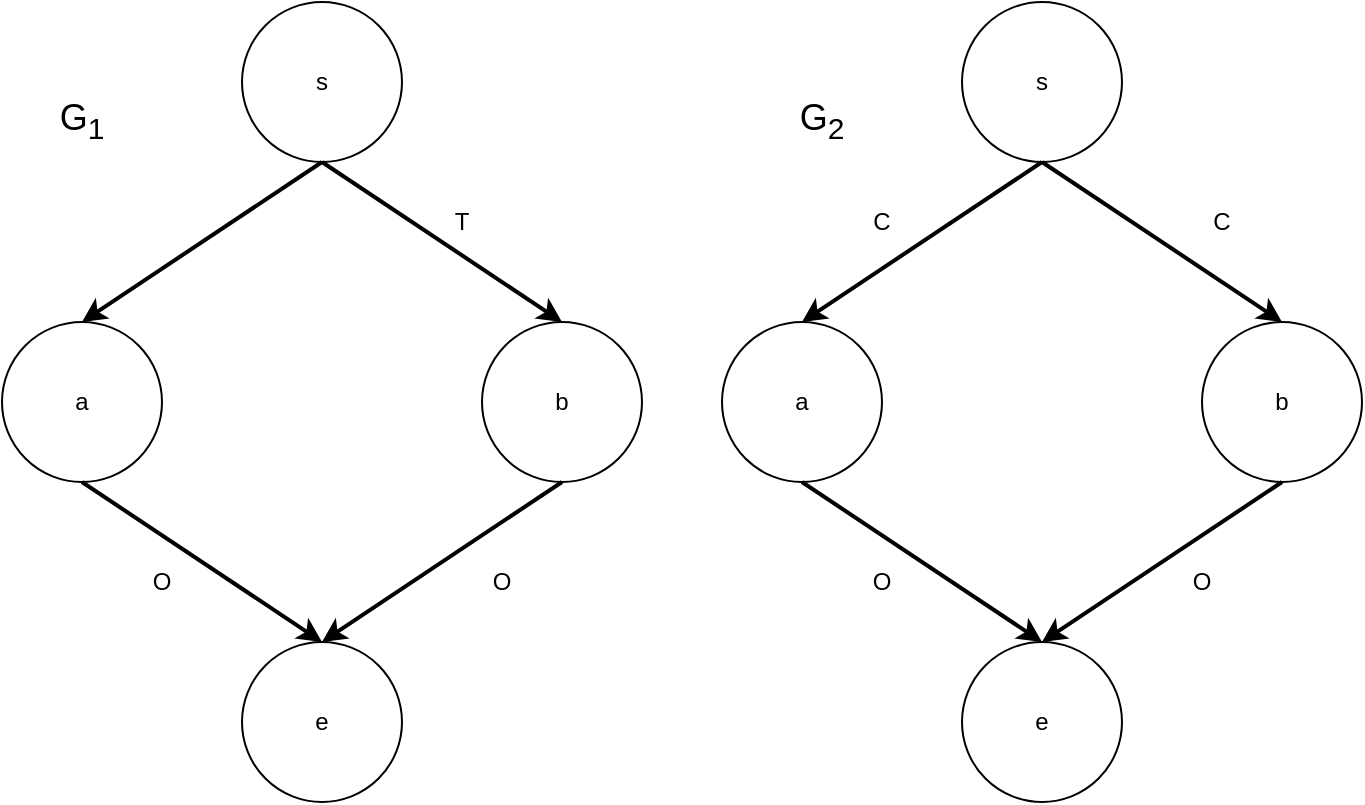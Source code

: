 <mxfile>
    <diagram id="cpLmUdx39Ize58sJSFdw" name="Page-1">
        <mxGraphModel dx="644" dy="632" grid="1" gridSize="10" guides="1" tooltips="1" connect="1" arrows="1" fold="1" page="1" pageScale="1" pageWidth="800" pageHeight="400" background="#ffffff" math="0" shadow="0">
            <root>
                <mxCell id="0"/>
                <mxCell id="1" parent="0"/>
                <mxCell id="2" value="&lt;font color=&quot;#000000&quot;&gt;a&lt;/font&gt;" style="ellipse;whiteSpace=wrap;html=1;aspect=fixed;fillColor=#FFFFFF;strokeColor=#000000;" parent="1" vertex="1">
                    <mxGeometry x="60" y="160" width="80" height="80" as="geometry"/>
                </mxCell>
                <mxCell id="3" value="b" style="ellipse;whiteSpace=wrap;html=1;aspect=fixed;fillColor=#FFFFFF;strokeColor=#000000;fontColor=#000000;" parent="1" vertex="1">
                    <mxGeometry x="300" y="160" width="80" height="80" as="geometry"/>
                </mxCell>
                <mxCell id="4" value="s" style="ellipse;whiteSpace=wrap;html=1;aspect=fixed;fillColor=#FFFFFF;strokeColor=#000000;fontColor=#000000;" parent="1" vertex="1">
                    <mxGeometry x="180" width="80" height="80" as="geometry"/>
                </mxCell>
                <mxCell id="5" value="e" style="ellipse;whiteSpace=wrap;html=1;aspect=fixed;fillColor=#FFFFFF;strokeColor=#000000;fontColor=#000000;" parent="1" vertex="1">
                    <mxGeometry x="180" y="320" width="80" height="80" as="geometry"/>
                </mxCell>
                <mxCell id="6" value="" style="endArrow=classic;html=1;exitX=0.5;exitY=1;exitDx=0;exitDy=0;entryX=0.5;entryY=0;entryDx=0;entryDy=0;strokeColor=#000000;strokeWidth=2;" parent="1" source="4" target="3" edge="1">
                    <mxGeometry width="50" height="50" relative="1" as="geometry">
                        <mxPoint x="330" y="395" as="sourcePoint"/>
                        <mxPoint x="280" y="175" as="targetPoint"/>
                    </mxGeometry>
                </mxCell>
                <mxCell id="8" value="" style="endArrow=classic;html=1;entryX=0.5;entryY=0;entryDx=0;entryDy=0;exitX=0.5;exitY=1;exitDx=0;exitDy=0;strokeColor=#000000;strokeWidth=2;" parent="1" source="4" target="2" edge="1">
                    <mxGeometry width="50" height="50" relative="1" as="geometry">
                        <mxPoint x="330" y="395" as="sourcePoint"/>
                        <mxPoint x="380" y="345" as="targetPoint"/>
                    </mxGeometry>
                </mxCell>
                <mxCell id="12" value="" style="endArrow=classic;html=1;exitX=0.5;exitY=1;exitDx=0;exitDy=0;entryX=0.5;entryY=0;entryDx=0;entryDy=0;strokeColor=#000000;strokeWidth=2;" parent="1" source="2" target="5" edge="1">
                    <mxGeometry width="50" height="50" relative="1" as="geometry">
                        <mxPoint x="330" y="395" as="sourcePoint"/>
                        <mxPoint x="380" y="345" as="targetPoint"/>
                    </mxGeometry>
                </mxCell>
                <mxCell id="13" value="" style="endArrow=classic;html=1;entryX=0.5;entryY=0;entryDx=0;entryDy=0;exitX=0.5;exitY=1;exitDx=0;exitDy=0;strokeColor=#000000;strokeWidth=2;" parent="1" source="3" target="5" edge="1">
                    <mxGeometry width="50" height="50" relative="1" as="geometry">
                        <mxPoint x="330" y="395" as="sourcePoint"/>
                        <mxPoint x="380" y="345" as="targetPoint"/>
                    </mxGeometry>
                </mxCell>
                <mxCell id="22" value="a" style="ellipse;whiteSpace=wrap;html=1;aspect=fixed;fillColor=#FFFFFF;strokeColor=#000000;fontColor=#000000;" parent="1" vertex="1">
                    <mxGeometry x="420" y="160" width="80" height="80" as="geometry"/>
                </mxCell>
                <mxCell id="23" value="b" style="ellipse;whiteSpace=wrap;html=1;aspect=fixed;fillColor=#FFFFFF;strokeColor=#000000;fontColor=#000000;" parent="1" vertex="1">
                    <mxGeometry x="660" y="160" width="80" height="80" as="geometry"/>
                </mxCell>
                <mxCell id="24" value="s" style="ellipse;whiteSpace=wrap;html=1;aspect=fixed;fillColor=#FFFFFF;strokeColor=#000000;fontColor=#000000;" parent="1" vertex="1">
                    <mxGeometry x="540" width="80" height="80" as="geometry"/>
                </mxCell>
                <mxCell id="25" value="e" style="ellipse;whiteSpace=wrap;html=1;aspect=fixed;fillColor=#FFFFFF;strokeColor=#000000;fontColor=#000000;" parent="1" vertex="1">
                    <mxGeometry x="540" y="320" width="80" height="80" as="geometry"/>
                </mxCell>
                <mxCell id="26" value="" style="endArrow=classic;html=1;exitX=0.5;exitY=1;exitDx=0;exitDy=0;entryX=0.5;entryY=0;entryDx=0;entryDy=0;strokeColor=#000000;strokeWidth=2;" parent="1" source="24" target="23" edge="1">
                    <mxGeometry width="50" height="50" relative="1" as="geometry">
                        <mxPoint x="690" y="395" as="sourcePoint"/>
                        <mxPoint x="640" y="175" as="targetPoint"/>
                    </mxGeometry>
                </mxCell>
                <mxCell id="27" value="" style="endArrow=classic;html=1;entryX=0.5;entryY=0;entryDx=0;entryDy=0;exitX=0.5;exitY=1;exitDx=0;exitDy=0;strokeColor=#000000;strokeWidth=2;" parent="1" source="24" target="22" edge="1">
                    <mxGeometry width="50" height="50" relative="1" as="geometry">
                        <mxPoint x="690" y="395" as="sourcePoint"/>
                        <mxPoint x="740" y="345" as="targetPoint"/>
                    </mxGeometry>
                </mxCell>
                <mxCell id="28" value="" style="endArrow=classic;html=1;exitX=0.5;exitY=1;exitDx=0;exitDy=0;entryX=0.5;entryY=0;entryDx=0;entryDy=0;strokeColor=#000000;strokeWidth=2;" parent="1" source="22" target="25" edge="1">
                    <mxGeometry width="50" height="50" relative="1" as="geometry">
                        <mxPoint x="690" y="395" as="sourcePoint"/>
                        <mxPoint x="740" y="345" as="targetPoint"/>
                    </mxGeometry>
                </mxCell>
                <mxCell id="29" value="" style="endArrow=classic;html=1;entryX=0.5;entryY=0;entryDx=0;entryDy=0;exitX=0.5;exitY=1;exitDx=0;exitDy=0;strokeColor=#000000;strokeWidth=2;" parent="1" source="23" target="25" edge="1">
                    <mxGeometry width="50" height="50" relative="1" as="geometry">
                        <mxPoint x="690" y="395" as="sourcePoint"/>
                        <mxPoint x="740" y="345" as="targetPoint"/>
                    </mxGeometry>
                </mxCell>
                <mxCell id="30" value="&lt;font color=&quot;#000000&quot;&gt;T&lt;/font&gt;" style="text;html=1;strokeColor=none;fillColor=none;align=center;verticalAlign=middle;whiteSpace=wrap;rounded=0;" parent="1" vertex="1">
                    <mxGeometry x="270" y="100" width="40" height="20" as="geometry"/>
                </mxCell>
                <mxCell id="32" value="&lt;font color=&quot;#000000&quot;&gt;O&lt;/font&gt;" style="text;html=1;strokeColor=none;fillColor=none;align=center;verticalAlign=middle;whiteSpace=wrap;rounded=0;" parent="1" vertex="1">
                    <mxGeometry x="290" y="280" width="40" height="20" as="geometry"/>
                </mxCell>
                <mxCell id="33" value="&lt;font color=&quot;#000000&quot;&gt;O&lt;/font&gt;" style="text;html=1;strokeColor=none;fillColor=none;align=center;verticalAlign=middle;whiteSpace=wrap;rounded=0;" parent="1" vertex="1">
                    <mxGeometry x="120" y="280" width="40" height="20" as="geometry"/>
                </mxCell>
                <mxCell id="34" value="&lt;font color=&quot;#000000&quot;&gt;O&lt;/font&gt;" style="text;html=1;strokeColor=none;fillColor=none;align=center;verticalAlign=middle;whiteSpace=wrap;rounded=0;" parent="1" vertex="1">
                    <mxGeometry x="480" y="280" width="40" height="20" as="geometry"/>
                </mxCell>
                <mxCell id="35" value="&lt;font color=&quot;#000000&quot;&gt;O&lt;/font&gt;" style="text;html=1;strokeColor=none;fillColor=none;align=center;verticalAlign=middle;whiteSpace=wrap;rounded=0;" parent="1" vertex="1">
                    <mxGeometry x="640" y="280" width="40" height="20" as="geometry"/>
                </mxCell>
                <mxCell id="36" value="&lt;font color=&quot;#000000&quot;&gt;C&lt;/font&gt;" style="text;html=1;strokeColor=none;fillColor=none;align=center;verticalAlign=middle;whiteSpace=wrap;rounded=0;" parent="1" vertex="1">
                    <mxGeometry x="480" y="100" width="40" height="20" as="geometry"/>
                </mxCell>
                <mxCell id="37" value="&lt;font color=&quot;#000000&quot;&gt;C&lt;/font&gt;" style="text;html=1;strokeColor=none;fillColor=none;align=center;verticalAlign=middle;whiteSpace=wrap;rounded=0;" parent="1" vertex="1">
                    <mxGeometry x="650" y="100" width="40" height="20" as="geometry"/>
                </mxCell>
                <mxCell id="38" value="&lt;span style=&quot;font-size: 18px&quot;&gt;G&lt;sub&gt;1&lt;/sub&gt;&lt;/span&gt;" style="text;html=1;strokeColor=none;fillColor=none;align=center;verticalAlign=middle;whiteSpace=wrap;rounded=0;fontColor=#000000;" vertex="1" parent="1">
                    <mxGeometry x="80" y="50" width="40" height="20" as="geometry"/>
                </mxCell>
                <mxCell id="40" value="&lt;span style=&quot;font-size: 18px&quot;&gt;G&lt;sub&gt;2&lt;/sub&gt;&lt;/span&gt;" style="text;html=1;strokeColor=none;fillColor=none;align=center;verticalAlign=middle;whiteSpace=wrap;rounded=0;fontColor=#000000;" vertex="1" parent="1">
                    <mxGeometry x="450" y="50" width="40" height="20" as="geometry"/>
                </mxCell>
            </root>
        </mxGraphModel>
    </diagram>
</mxfile>